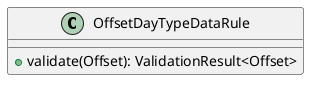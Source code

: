 @startuml

    class OffsetDayTypeDataRule [[OffsetDayTypeDataRule.html]] {
        +validate(Offset): ValidationResult<Offset>
    }

@enduml
